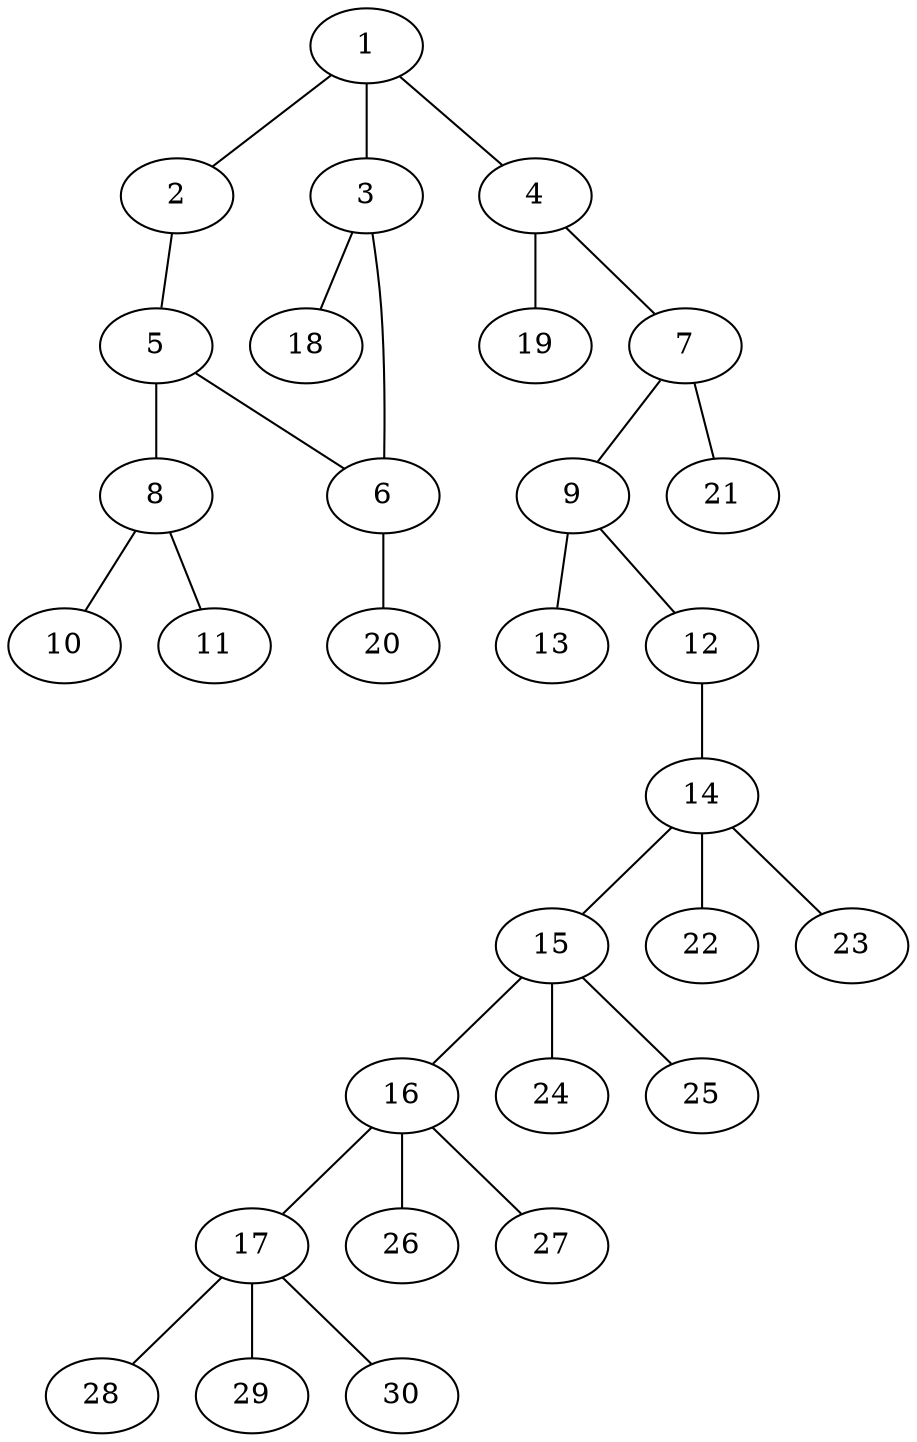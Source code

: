 graph molecule_2330 {
	1	 [chem=C];
	2	 [chem=O];
	1 -- 2	 [valence=1];
	3	 [chem=C];
	1 -- 3	 [valence=2];
	4	 [chem=C];
	1 -- 4	 [valence=1];
	5	 [chem=C];
	2 -- 5	 [valence=1];
	6	 [chem=C];
	3 -- 6	 [valence=1];
	18	 [chem=H];
	3 -- 18	 [valence=1];
	7	 [chem=C];
	4 -- 7	 [valence=2];
	19	 [chem=H];
	4 -- 19	 [valence=1];
	5 -- 6	 [valence=2];
	8	 [chem=N];
	5 -- 8	 [valence=1];
	20	 [chem=H];
	6 -- 20	 [valence=1];
	9	 [chem=C];
	7 -- 9	 [valence=1];
	21	 [chem=H];
	7 -- 21	 [valence=1];
	10	 [chem=O];
	8 -- 10	 [valence=2];
	11	 [chem=O];
	8 -- 11	 [valence=1];
	12	 [chem=O];
	9 -- 12	 [valence=1];
	13	 [chem=O];
	9 -- 13	 [valence=2];
	14	 [chem=C];
	12 -- 14	 [valence=1];
	15	 [chem=C];
	14 -- 15	 [valence=1];
	22	 [chem=H];
	14 -- 22	 [valence=1];
	23	 [chem=H];
	14 -- 23	 [valence=1];
	16	 [chem=C];
	15 -- 16	 [valence=1];
	24	 [chem=H];
	15 -- 24	 [valence=1];
	25	 [chem=H];
	15 -- 25	 [valence=1];
	17	 [chem=C];
	16 -- 17	 [valence=1];
	26	 [chem=H];
	16 -- 26	 [valence=1];
	27	 [chem=H];
	16 -- 27	 [valence=1];
	28	 [chem=H];
	17 -- 28	 [valence=1];
	29	 [chem=H];
	17 -- 29	 [valence=1];
	30	 [chem=H];
	17 -- 30	 [valence=1];
}

